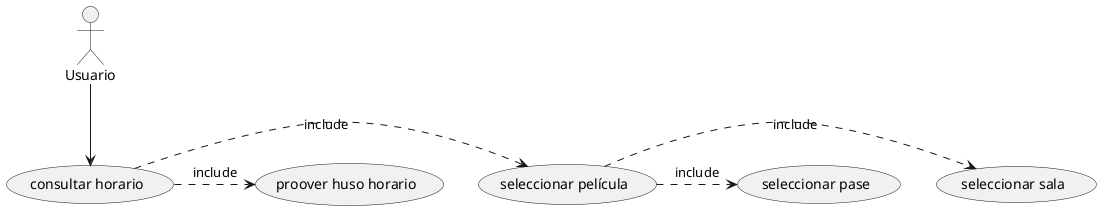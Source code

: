 @startuml
actor Usuario as U

usecase "consultar horario" as 1
usecase "seleccionar película" as 2
usecase "seleccionar sala" as 3
usecase "seleccionar pase" as 4
usecase "proover huso horario" as 5

U --> 1

1 .> 2 : include
1 .> 5 : include

2 .> 3 : include
2 .> 4 : include

@enduml